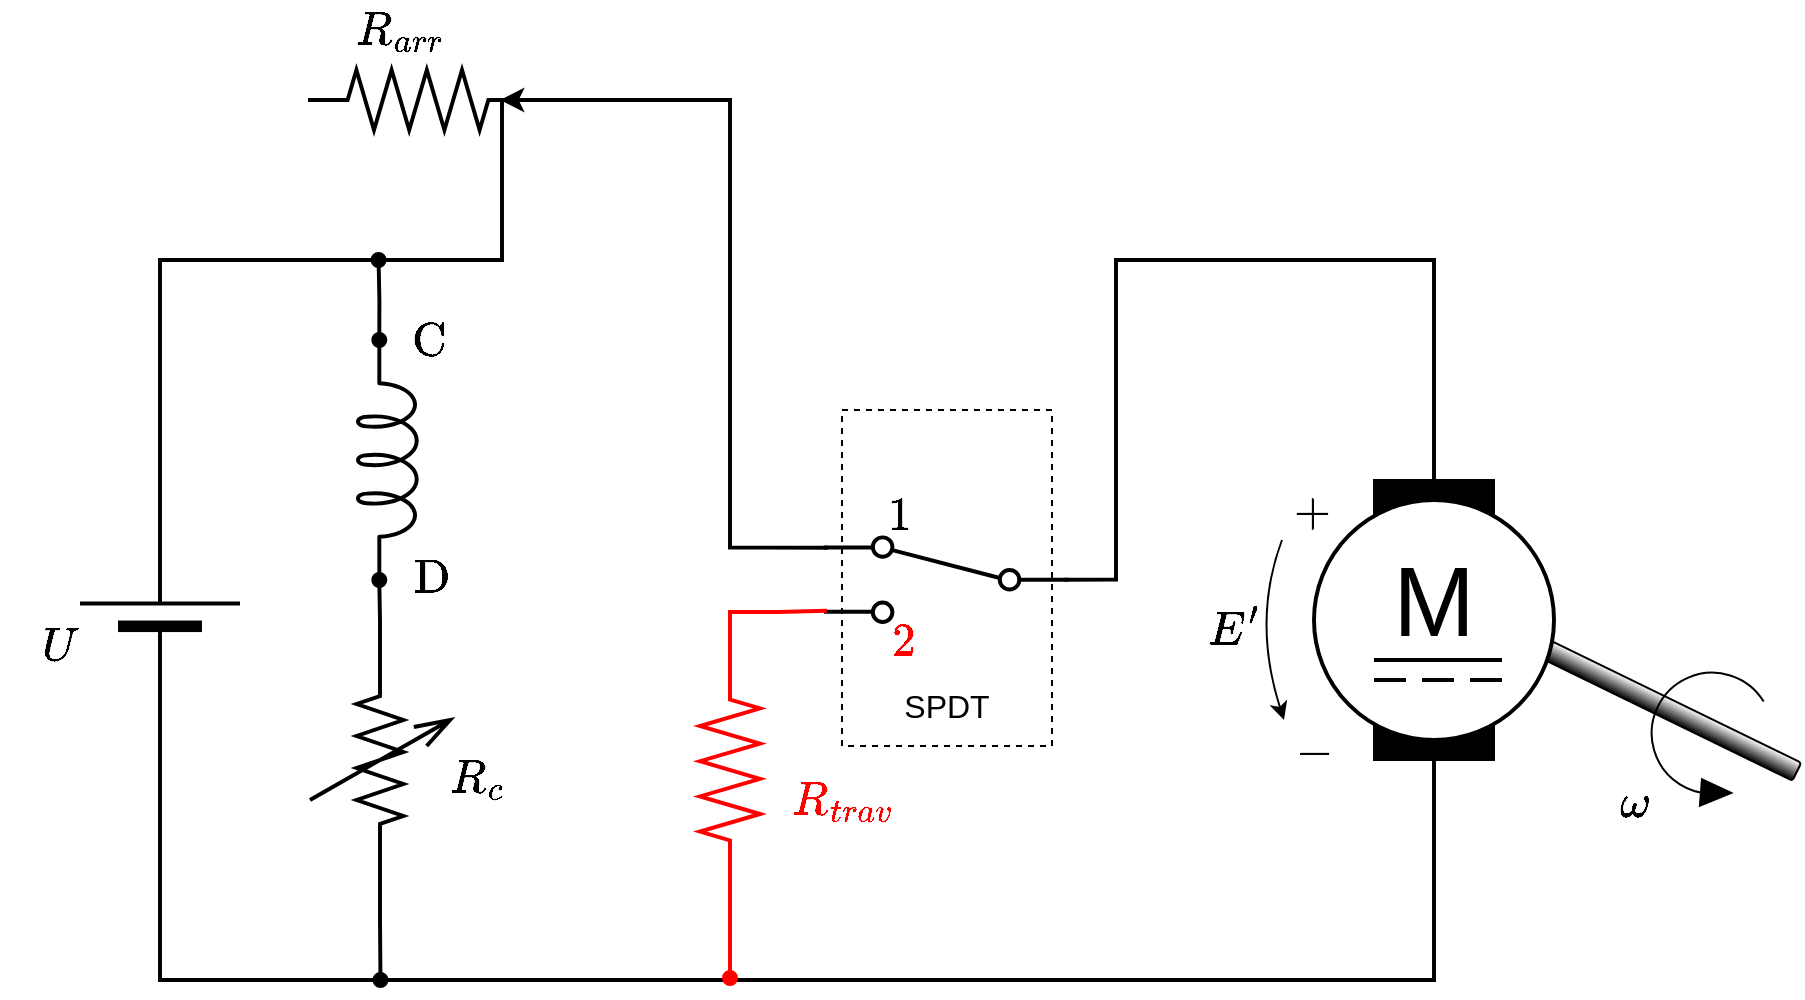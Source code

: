 <mxfile version="27.0.9">
  <diagram name="Page-1" id="eBydyxjRqSs3BJirI7cG">
    <mxGraphModel dx="1287" dy="850" grid="1" gridSize="1" guides="1" tooltips="1" connect="1" arrows="1" fold="1" page="1" pageScale="1" pageWidth="1169" pageHeight="827" math="1" shadow="0">
      <root>
        <mxCell id="0" />
        <mxCell id="1" parent="0" />
        <mxCell id="7GCYxpNkzpC9aqIWQ88N-74" value="&lt;div&gt;&lt;br&gt;&lt;/div&gt;&lt;div&gt;&lt;br&gt;&lt;/div&gt;&lt;div&gt;&lt;br&gt;&lt;/div&gt;&lt;div&gt;&lt;br&gt;&lt;/div&gt;&lt;div&gt;&lt;br&gt;&lt;/div&gt;&lt;div&gt;&lt;br&gt;&lt;/div&gt;&lt;div&gt;&lt;br&gt;&lt;/div&gt;&lt;div&gt;&lt;br&gt;&lt;/div&gt;&lt;div&gt;&lt;br&gt;&lt;/div&gt;&lt;div&gt;&lt;font style=&quot;font-size: 16px; line-height: 90%;&quot;&gt;SPDT&lt;/font&gt;&lt;/div&gt;" style="rounded=0;whiteSpace=wrap;html=1;fillColor=none;dashed=1;" parent="1" vertex="1">
          <mxGeometry x="471" y="395" width="105" height="168" as="geometry" />
        </mxCell>
        <mxCell id="7GCYxpNkzpC9aqIWQ88N-9" value="" style="rounded=1;whiteSpace=wrap;html=1;rotation=26;gradientColor=default;" parent="1" vertex="1">
          <mxGeometry x="806" y="538" width="150" height="10" as="geometry" />
        </mxCell>
        <mxCell id="7GCYxpNkzpC9aqIWQ88N-1" value="" style="group;strokeWidth=1.968;rotation=90;" parent="1" vertex="1" connectable="0">
          <mxGeometry x="697" y="440" width="140" height="140" as="geometry" />
        </mxCell>
        <mxCell id="7GCYxpNkzpC9aqIWQ88N-2" value="" style="rounded=0;whiteSpace=wrap;html=1;fillColor=#000000;rotation=90;" parent="7GCYxpNkzpC9aqIWQ88N-1" vertex="1">
          <mxGeometry y="30" width="140" height="60" as="geometry" />
        </mxCell>
        <mxCell id="7GCYxpNkzpC9aqIWQ88N-3" value="&lt;font style=&quot;font-size: 49px;&quot;&gt;M&lt;/font&gt;&lt;div&gt;&lt;sup&gt;&lt;font style=&quot;&quot;&gt;&lt;br&gt;&lt;/font&gt;&lt;/sup&gt;&lt;/div&gt;" style="ellipse;whiteSpace=wrap;html=1;aspect=fixed;strokeWidth=1.968;rotation=0;" parent="7GCYxpNkzpC9aqIWQ88N-1" vertex="1">
          <mxGeometry x="10" width="120" height="120" as="geometry" />
        </mxCell>
        <mxCell id="7GCYxpNkzpC9aqIWQ88N-4" value="" style="group;rotation=0;" parent="7GCYxpNkzpC9aqIWQ88N-1" vertex="1" connectable="0">
          <mxGeometry x="40" y="80" width="64" height="10" as="geometry" />
        </mxCell>
        <mxCell id="7GCYxpNkzpC9aqIWQ88N-5" value="" style="endArrow=none;html=1;rounded=0;strokeWidth=1.968;" parent="7GCYxpNkzpC9aqIWQ88N-4" edge="1">
          <mxGeometry width="50" height="50" relative="1" as="geometry">
            <mxPoint as="sourcePoint" />
            <mxPoint x="64" as="targetPoint" />
          </mxGeometry>
        </mxCell>
        <mxCell id="7GCYxpNkzpC9aqIWQ88N-6" value="" style="endArrow=none;html=1;rounded=0;strokeWidth=1.968;" parent="7GCYxpNkzpC9aqIWQ88N-4" edge="1">
          <mxGeometry width="50" height="50" relative="1" as="geometry">
            <mxPoint y="10" as="sourcePoint" />
            <mxPoint x="16" y="10" as="targetPoint" />
          </mxGeometry>
        </mxCell>
        <mxCell id="7GCYxpNkzpC9aqIWQ88N-7" value="" style="endArrow=none;html=1;rounded=0;strokeWidth=1.968;" parent="7GCYxpNkzpC9aqIWQ88N-4" edge="1">
          <mxGeometry width="50" height="50" relative="1" as="geometry">
            <mxPoint x="24" y="10" as="sourcePoint" />
            <mxPoint x="40" y="10" as="targetPoint" />
          </mxGeometry>
        </mxCell>
        <mxCell id="7GCYxpNkzpC9aqIWQ88N-8" value="" style="endArrow=none;html=1;rounded=0;strokeWidth=1.968;" parent="7GCYxpNkzpC9aqIWQ88N-4" edge="1">
          <mxGeometry width="50" height="50" relative="1" as="geometry">
            <mxPoint x="48" y="10" as="sourcePoint" />
            <mxPoint x="64" y="10" as="targetPoint" />
          </mxGeometry>
        </mxCell>
        <mxCell id="7GCYxpNkzpC9aqIWQ88N-54" value="$$-$$" style="text;html=1;align=center;verticalAlign=middle;whiteSpace=wrap;rounded=0;fontSize=20;" parent="7GCYxpNkzpC9aqIWQ88N-1" vertex="1">
          <mxGeometry x="-20" y="110" width="60" height="30" as="geometry" />
        </mxCell>
        <mxCell id="7GCYxpNkzpC9aqIWQ88N-10" value="" style="verticalLabelPosition=bottom;shadow=0;dashed=0;align=center;html=1;verticalAlign=top;shape=mxgraph.electrical.rot_mech.verticalLabelPosition=bottom;shadow=0;dashed=0;align=center;fillColor=strokeColor;html=1;verticalAlign=top;strokeWidth=1;shape=mxgraph.electrical.rot_mech.rotation;rotation=115;" parent="1" vertex="1">
          <mxGeometry x="866" y="528" width="69" height="54" as="geometry" />
        </mxCell>
        <mxCell id="7GCYxpNkzpC9aqIWQ88N-29" style="edgeStyle=orthogonalEdgeStyle;rounded=0;orthogonalLoop=1;jettySize=auto;html=1;exitX=1;exitY=0.5;exitDx=0;exitDy=0;exitPerimeter=0;strokeWidth=1.968;" parent="1" source="7GCYxpNkzpC9aqIWQ88N-14" edge="1">
          <mxGeometry relative="1" as="geometry">
            <mxPoint x="300" y="240" as="targetPoint" />
            <Array as="points">
              <mxPoint x="130" y="320" />
              <mxPoint x="301" y="320" />
              <mxPoint x="301" y="240" />
            </Array>
          </mxGeometry>
        </mxCell>
        <mxCell id="7GCYxpNkzpC9aqIWQ88N-14" value="" style="verticalLabelPosition=bottom;shadow=0;dashed=0;align=center;fillColor=strokeColor;html=1;verticalAlign=top;strokeWidth=1.968;shape=mxgraph.electrical.miscellaneous.monocell_battery;direction=north;" parent="1" vertex="1">
          <mxGeometry x="90" y="449" width="80" height="95" as="geometry" />
        </mxCell>
        <mxCell id="7GCYxpNkzpC9aqIWQ88N-37" style="edgeStyle=orthogonalEdgeStyle;rounded=0;orthogonalLoop=1;jettySize=auto;html=1;exitX=0;exitY=0.5;exitDx=0;exitDy=0;entryX=1;entryY=0.5;entryDx=0;entryDy=0;endArrow=none;startFill=0;strokeWidth=1.968;exitPerimeter=0;" parent="1" source="7GCYxpNkzpC9aqIWQ88N-14" target="7GCYxpNkzpC9aqIWQ88N-2" edge="1">
          <mxGeometry relative="1" as="geometry">
            <mxPoint x="584" y="509.81" as="sourcePoint" />
            <Array as="points">
              <mxPoint x="130" y="680" />
              <mxPoint x="767" y="680" />
            </Array>
          </mxGeometry>
        </mxCell>
        <mxCell id="7GCYxpNkzpC9aqIWQ88N-48" style="edgeStyle=orthogonalEdgeStyle;rounded=0;orthogonalLoop=1;jettySize=auto;html=1;exitX=0.016;exitY=0.5;exitDx=0;exitDy=0;entryX=0;entryY=0.5;entryDx=0;entryDy=0;endArrow=none;startFill=0;strokeWidth=1.968;exitPerimeter=0;" parent="1" source="7GCYxpNkzpC9aqIWQ88N-67" target="7GCYxpNkzpC9aqIWQ88N-2" edge="1">
          <mxGeometry relative="1" as="geometry">
            <mxPoint x="584" y="442.05" as="sourcePoint" />
            <Array as="points">
              <mxPoint x="608" y="480" />
              <mxPoint x="608" y="320" />
              <mxPoint x="767" y="320" />
            </Array>
          </mxGeometry>
        </mxCell>
        <mxCell id="7GCYxpNkzpC9aqIWQ88N-33" style="edgeStyle=orthogonalEdgeStyle;rounded=0;orthogonalLoop=1;jettySize=auto;html=1;exitX=1;exitY=0.5;exitDx=0;exitDy=0;exitPerimeter=0;entryX=0;entryY=0.23;entryDx=0;entryDy=0;endArrow=none;startFill=0;strokeWidth=1.968;" parent="1" source="7GCYxpNkzpC9aqIWQ88N-25" edge="1">
          <mxGeometry relative="1" as="geometry">
            <mxPoint x="464" y="463.83" as="targetPoint" />
            <Array as="points">
              <mxPoint x="415" y="240" />
              <mxPoint x="415" y="464" />
            </Array>
          </mxGeometry>
        </mxCell>
        <mxCell id="7GCYxpNkzpC9aqIWQ88N-25" value="" style="pointerEvents=1;verticalLabelPosition=bottom;shadow=0;dashed=0;align=center;html=1;verticalAlign=top;shape=mxgraph.electrical.resistors.resistor_2;strokeWidth=1.968;" parent="1" vertex="1">
          <mxGeometry x="204" y="225" width="110" height="30" as="geometry" />
        </mxCell>
        <mxCell id="7GCYxpNkzpC9aqIWQ88N-30" style="edgeStyle=orthogonalEdgeStyle;rounded=0;orthogonalLoop=1;jettySize=auto;html=1;exitX=0;exitY=0.645;exitDx=0;exitDy=0;exitPerimeter=0;endArrow=oval;endFill=1;strokeWidth=1.968;startArrow=oval;startFill=1;" parent="1" source="7GCYxpNkzpC9aqIWQ88N-26" edge="1">
          <mxGeometry relative="1" as="geometry">
            <mxPoint x="239.286" y="320" as="targetPoint" />
          </mxGeometry>
        </mxCell>
        <mxCell id="7GCYxpNkzpC9aqIWQ88N-26" value="" style="pointerEvents=1;verticalLabelPosition=bottom;shadow=0;dashed=0;align=center;html=1;verticalAlign=top;shape=mxgraph.electrical.inductors.inductor_5;strokeWidth=1.968;direction=south;" parent="1" vertex="1">
          <mxGeometry x="229" y="360" width="30" height="120" as="geometry" />
        </mxCell>
        <mxCell id="7GCYxpNkzpC9aqIWQ88N-32" style="edgeStyle=orthogonalEdgeStyle;rounded=0;orthogonalLoop=1;jettySize=auto;html=1;exitX=0;exitY=0.5;exitDx=0;exitDy=0;exitPerimeter=0;endArrow=oval;endFill=1;strokeWidth=1.968;" parent="1" source="7GCYxpNkzpC9aqIWQ88N-27" edge="1">
          <mxGeometry relative="1" as="geometry">
            <mxPoint x="240.238" y="680" as="targetPoint" />
          </mxGeometry>
        </mxCell>
        <mxCell id="7GCYxpNkzpC9aqIWQ88N-27" value="" style="pointerEvents=1;verticalLabelPosition=bottom;shadow=0;dashed=0;align=center;html=1;verticalAlign=top;shape=mxgraph.electrical.resistors.variable_resistor_2;direction=south;rotation=-180;flipH=1;strokeWidth=1.968;" parent="1" vertex="1">
          <mxGeometry x="205" y="520" width="70" height="100" as="geometry" />
        </mxCell>
        <mxCell id="7GCYxpNkzpC9aqIWQ88N-28" style="edgeStyle=orthogonalEdgeStyle;rounded=0;orthogonalLoop=1;jettySize=auto;html=1;exitX=1;exitY=0.5;exitDx=0;exitDy=0;exitPerimeter=0;entryX=1;entryY=0.645;entryDx=0;entryDy=0;entryPerimeter=0;strokeWidth=1.968;endArrow=oval;startFill=0;endFill=1;" parent="1" source="7GCYxpNkzpC9aqIWQ88N-27" target="7GCYxpNkzpC9aqIWQ88N-26" edge="1">
          <mxGeometry relative="1" as="geometry" />
        </mxCell>
        <mxCell id="7GCYxpNkzpC9aqIWQ88N-73" style="rounded=0;orthogonalLoop=1;jettySize=auto;html=1;exitX=1;exitY=0.5;exitDx=0;exitDy=0;exitPerimeter=0;endArrow=oval;endFill=1;strokeWidth=1.968;strokeColor=#FF0000;" parent="1" source="7GCYxpNkzpC9aqIWQ88N-40" edge="1">
          <mxGeometry relative="1" as="geometry">
            <mxPoint x="415" y="679" as="targetPoint" />
          </mxGeometry>
        </mxCell>
        <mxCell id="7GCYxpNkzpC9aqIWQ88N-40" value="" style="pointerEvents=1;verticalLabelPosition=bottom;shadow=0;dashed=0;align=center;html=1;verticalAlign=top;shape=mxgraph.electrical.resistors.resistor_2;strokeWidth=1.968;direction=south;fillStyle=solid;strokeColor=#FF0000;" parent="1" vertex="1">
          <mxGeometry x="400" y="520" width="30" height="110" as="geometry" />
        </mxCell>
        <mxCell id="7GCYxpNkzpC9aqIWQ88N-49" value="$$R_{arr}$$" style="text;html=1;align=center;verticalAlign=middle;whiteSpace=wrap;rounded=0;fontSize=20;" parent="1" vertex="1">
          <mxGeometry x="220" y="190" width="60" height="30" as="geometry" />
        </mxCell>
        <mxCell id="7GCYxpNkzpC9aqIWQ88N-50" value="$$R_{trav}$$" style="text;html=1;align=center;verticalAlign=middle;whiteSpace=wrap;rounded=0;fontSize=20;fontColor=#FF0000;" parent="1" vertex="1">
          <mxGeometry x="441" y="575" width="60" height="30" as="geometry" />
        </mxCell>
        <mxCell id="7GCYxpNkzpC9aqIWQ88N-51" value="$$R_{c}$$" style="text;html=1;align=center;verticalAlign=middle;whiteSpace=wrap;rounded=0;fontSize=20;" parent="1" vertex="1">
          <mxGeometry x="259" y="564" width="60" height="30" as="geometry" />
        </mxCell>
        <mxCell id="7GCYxpNkzpC9aqIWQ88N-53" value="$$+$$" style="text;html=1;align=center;verticalAlign=middle;whiteSpace=wrap;rounded=0;fontSize=20;" parent="1" vertex="1">
          <mxGeometry x="676" y="430" width="60" height="30" as="geometry" />
        </mxCell>
        <mxCell id="7GCYxpNkzpC9aqIWQ88N-57" value="" style="endArrow=classic;html=1;rounded=0;entryX=0.25;entryY=0;entryDx=0;entryDy=0;exitX=0.25;exitY=1;exitDx=0;exitDy=0;curved=1;" parent="1" source="7GCYxpNkzpC9aqIWQ88N-53" target="7GCYxpNkzpC9aqIWQ88N-54" edge="1">
          <mxGeometry width="50" height="50" relative="1" as="geometry">
            <mxPoint x="336" y="450" as="sourcePoint" />
            <mxPoint x="386" y="400" as="targetPoint" />
            <Array as="points">
              <mxPoint x="676" y="500" />
            </Array>
          </mxGeometry>
        </mxCell>
        <mxCell id="7GCYxpNkzpC9aqIWQ88N-58" value="$$E&#39;$$" style="text;html=1;align=center;verticalAlign=middle;whiteSpace=wrap;rounded=0;fontSize=20;" parent="1" vertex="1">
          <mxGeometry x="637" y="490" width="60" height="30" as="geometry" />
        </mxCell>
        <mxCell id="7GCYxpNkzpC9aqIWQ88N-59" value="$$U$$" style="text;html=1;align=center;verticalAlign=middle;whiteSpace=wrap;rounded=0;fontSize=20;" parent="1" vertex="1">
          <mxGeometry x="50" y="498" width="60" height="30" as="geometry" />
        </mxCell>
        <mxCell id="7GCYxpNkzpC9aqIWQ88N-60" value="$$\mathrm{C}$$" style="text;html=1;align=center;verticalAlign=middle;whiteSpace=wrap;rounded=0;fontSize=20;" parent="1" vertex="1">
          <mxGeometry x="235" y="345" width="60" height="30" as="geometry" />
        </mxCell>
        <mxCell id="7GCYxpNkzpC9aqIWQ88N-61" value="$$\mathrm{D}$$" style="text;html=1;align=center;verticalAlign=middle;whiteSpace=wrap;rounded=0;fontSize=20;" parent="1" vertex="1">
          <mxGeometry x="236" y="464" width="60" height="30" as="geometry" />
        </mxCell>
        <mxCell id="7GCYxpNkzpC9aqIWQ88N-62" value="$$\omega$$" style="text;html=1;align=center;verticalAlign=middle;whiteSpace=wrap;rounded=0;fontSize=20;" parent="1" vertex="1">
          <mxGeometry x="837" y="576" width="60" height="30" as="geometry" />
        </mxCell>
        <mxCell id="7GCYxpNkzpC9aqIWQ88N-63" value="$$1$$" style="text;html=1;align=center;verticalAlign=middle;whiteSpace=wrap;rounded=0;fontSize=20;" parent="1" vertex="1">
          <mxGeometry x="470" y="432" width="60" height="30" as="geometry" />
        </mxCell>
        <mxCell id="7GCYxpNkzpC9aqIWQ88N-64" value="$$2$$" style="text;html=1;align=center;verticalAlign=middle;whiteSpace=wrap;rounded=0;fontSize=20;fontColor=#FF0000;" parent="1" vertex="1">
          <mxGeometry x="472" y="495" width="60" height="30" as="geometry" />
        </mxCell>
        <mxCell id="7GCYxpNkzpC9aqIWQ88N-67" value="" style="html=1;shape=mxgraph.electrical.electro-mechanical.twoWaySwitch;aspect=fixed;elSwitchState=2;strokeWidth=1.968;rotation=0;flipH=1;" parent="1" vertex="1">
          <mxGeometry x="462" y="458.68" width="122.08" height="42.32" as="geometry" />
        </mxCell>
        <mxCell id="7GCYxpNkzpC9aqIWQ88N-72" style="edgeStyle=orthogonalEdgeStyle;rounded=0;orthogonalLoop=1;jettySize=auto;html=1;exitX=0;exitY=0.5;exitDx=0;exitDy=0;exitPerimeter=0;entryX=0.988;entryY=0.868;entryDx=0;entryDy=0;entryPerimeter=0;strokeWidth=1.968;endArrow=none;startFill=0;strokeColor=#FF0000;" parent="1" source="7GCYxpNkzpC9aqIWQ88N-40" target="7GCYxpNkzpC9aqIWQ88N-67" edge="1">
          <mxGeometry relative="1" as="geometry">
            <Array as="points">
              <mxPoint x="439" y="496" />
              <mxPoint x="464" y="496" />
            </Array>
          </mxGeometry>
        </mxCell>
      </root>
    </mxGraphModel>
  </diagram>
</mxfile>
